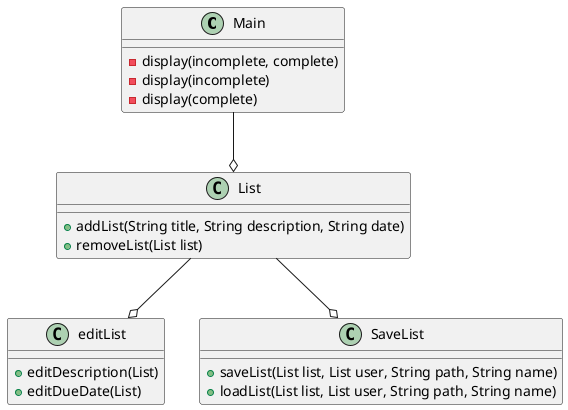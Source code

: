 @startuml
class Main {
  'display the list using overload
  -display(incomplete, complete)
  -display(incomplete)
  -display(complete)
}
Main --o List

class List {
   'functions to add and remove lists
   +addList(String title, String description, String date)
   +removeList(List list)

}
List --o editList

class editList {
      'edit description and due data in seperate functions
      +editDescription(List)
      +editDueDate(List)
}
List --o SaveList
class SaveList {
    'load and save belong together
    +saveList(List list, List user, String path, String name)
    +loadList(List list, List user, String path, String name)
}

@enduml